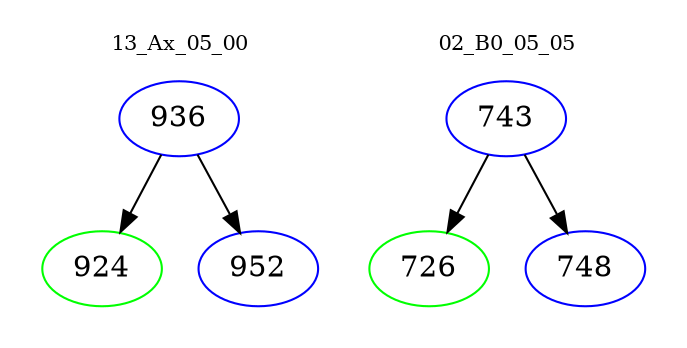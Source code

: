 digraph{
subgraph cluster_0 {
color = white
label = "13_Ax_05_00";
fontsize=10;
T0_936 [label="936", color="blue"]
T0_936 -> T0_924 [color="black"]
T0_924 [label="924", color="green"]
T0_936 -> T0_952 [color="black"]
T0_952 [label="952", color="blue"]
}
subgraph cluster_1 {
color = white
label = "02_B0_05_05";
fontsize=10;
T1_743 [label="743", color="blue"]
T1_743 -> T1_726 [color="black"]
T1_726 [label="726", color="green"]
T1_743 -> T1_748 [color="black"]
T1_748 [label="748", color="blue"]
}
}

